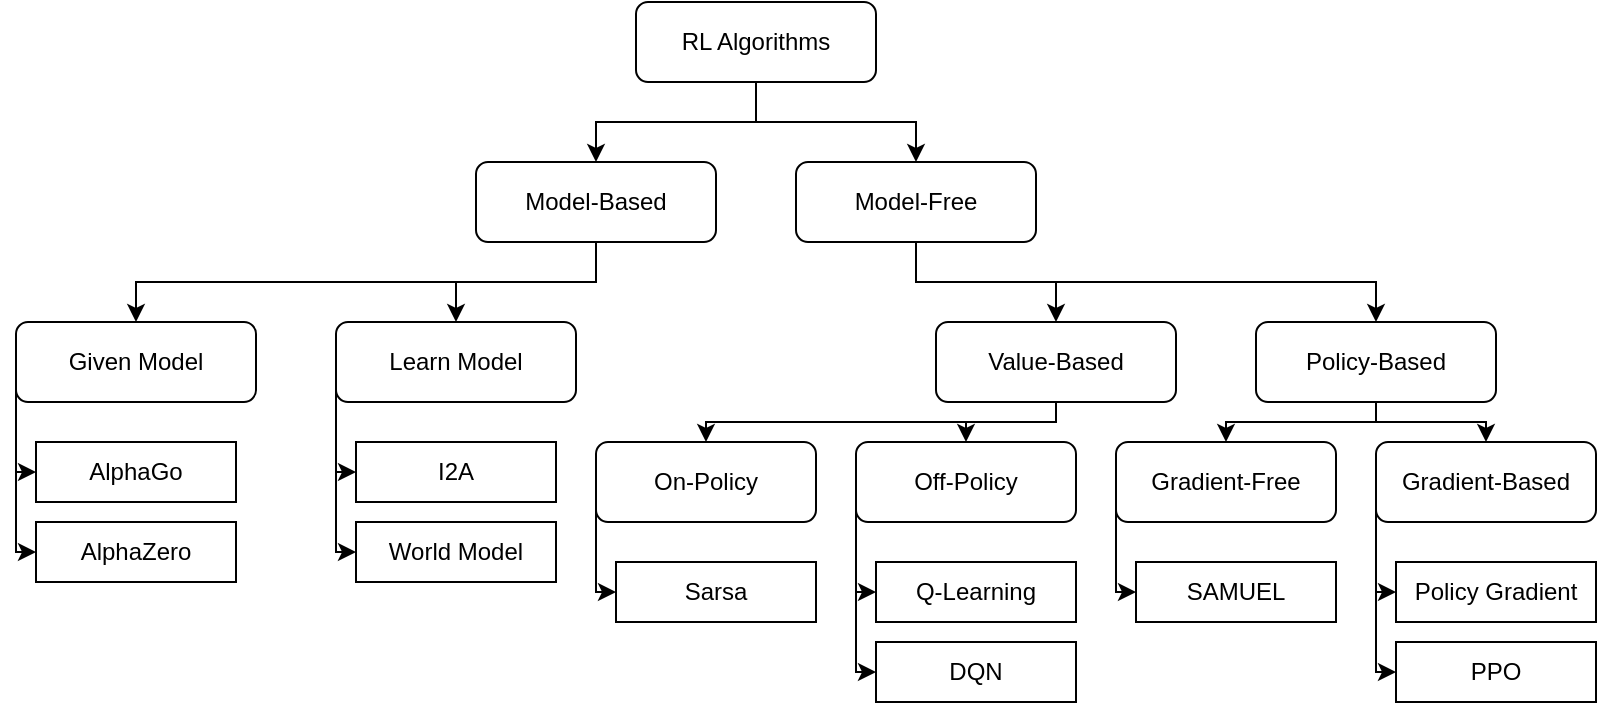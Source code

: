 <mxfile version="20.5.3" type="github">
  <diagram id="OffFVsL1G_vX2z-3k08u" name="Seite-1">
    <mxGraphModel dx="984" dy="484" grid="1" gridSize="10" guides="1" tooltips="1" connect="1" arrows="1" fold="1" page="1" pageScale="1" pageWidth="827" pageHeight="1169" math="0" shadow="0">
      <root>
        <mxCell id="0" />
        <mxCell id="1" parent="0" />
        <mxCell id="dX2n7vGCm40rp93v6ol--3" value="" style="edgeStyle=orthogonalEdgeStyle;rounded=0;orthogonalLoop=1;jettySize=auto;html=1;entryX=0.5;entryY=0;entryDx=0;entryDy=0;" edge="1" parent="1" source="dX2n7vGCm40rp93v6ol--1" target="dX2n7vGCm40rp93v6ol--5">
          <mxGeometry relative="1" as="geometry">
            <mxPoint x="289.483" y="80" as="targetPoint" />
            <Array as="points">
              <mxPoint x="400" y="60" />
              <mxPoint x="320" y="60" />
            </Array>
          </mxGeometry>
        </mxCell>
        <mxCell id="dX2n7vGCm40rp93v6ol--7" style="edgeStyle=orthogonalEdgeStyle;rounded=0;orthogonalLoop=1;jettySize=auto;html=1;entryX=0.5;entryY=0;entryDx=0;entryDy=0;" edge="1" parent="1" source="dX2n7vGCm40rp93v6ol--1" target="dX2n7vGCm40rp93v6ol--6">
          <mxGeometry relative="1" as="geometry" />
        </mxCell>
        <mxCell id="dX2n7vGCm40rp93v6ol--1" value="RL Algorithms" style="rounded=1;whiteSpace=wrap;html=1;" vertex="1" parent="1">
          <mxGeometry x="340" width="120" height="40" as="geometry" />
        </mxCell>
        <mxCell id="dX2n7vGCm40rp93v6ol--12" style="edgeStyle=orthogonalEdgeStyle;rounded=0;orthogonalLoop=1;jettySize=auto;html=1;" edge="1" parent="1" source="dX2n7vGCm40rp93v6ol--5" target="dX2n7vGCm40rp93v6ol--8">
          <mxGeometry relative="1" as="geometry">
            <Array as="points">
              <mxPoint x="320" y="140" />
              <mxPoint x="90" y="140" />
            </Array>
          </mxGeometry>
        </mxCell>
        <mxCell id="dX2n7vGCm40rp93v6ol--13" style="edgeStyle=orthogonalEdgeStyle;rounded=0;orthogonalLoop=1;jettySize=auto;html=1;entryX=0.5;entryY=0;entryDx=0;entryDy=0;" edge="1" parent="1" source="dX2n7vGCm40rp93v6ol--5" target="dX2n7vGCm40rp93v6ol--9">
          <mxGeometry relative="1" as="geometry" />
        </mxCell>
        <mxCell id="dX2n7vGCm40rp93v6ol--5" value="Model-Based" style="rounded=1;whiteSpace=wrap;html=1;" vertex="1" parent="1">
          <mxGeometry x="260" y="80" width="120" height="40" as="geometry" />
        </mxCell>
        <mxCell id="dX2n7vGCm40rp93v6ol--14" style="edgeStyle=orthogonalEdgeStyle;rounded=0;orthogonalLoop=1;jettySize=auto;html=1;entryX=0.5;entryY=0;entryDx=0;entryDy=0;" edge="1" parent="1" source="dX2n7vGCm40rp93v6ol--6" target="dX2n7vGCm40rp93v6ol--11">
          <mxGeometry relative="1" as="geometry">
            <Array as="points">
              <mxPoint x="480" y="140" />
              <mxPoint x="710" y="140" />
            </Array>
          </mxGeometry>
        </mxCell>
        <mxCell id="dX2n7vGCm40rp93v6ol--15" style="edgeStyle=orthogonalEdgeStyle;rounded=0;orthogonalLoop=1;jettySize=auto;html=1;" edge="1" parent="1" source="dX2n7vGCm40rp93v6ol--6" target="dX2n7vGCm40rp93v6ol--10">
          <mxGeometry relative="1" as="geometry" />
        </mxCell>
        <mxCell id="dX2n7vGCm40rp93v6ol--6" value="Model-Free" style="rounded=1;whiteSpace=wrap;html=1;" vertex="1" parent="1">
          <mxGeometry x="420" y="80" width="120" height="40" as="geometry" />
        </mxCell>
        <mxCell id="dX2n7vGCm40rp93v6ol--18" style="edgeStyle=orthogonalEdgeStyle;rounded=0;orthogonalLoop=1;jettySize=auto;html=1;entryX=0;entryY=0.5;entryDx=0;entryDy=0;" edge="1" parent="1" source="dX2n7vGCm40rp93v6ol--8" target="dX2n7vGCm40rp93v6ol--16">
          <mxGeometry relative="1" as="geometry">
            <Array as="points">
              <mxPoint x="30" y="235" />
            </Array>
          </mxGeometry>
        </mxCell>
        <mxCell id="dX2n7vGCm40rp93v6ol--19" style="edgeStyle=orthogonalEdgeStyle;rounded=0;orthogonalLoop=1;jettySize=auto;html=1;entryX=0;entryY=0.5;entryDx=0;entryDy=0;exitX=0;exitY=0.5;exitDx=0;exitDy=0;" edge="1" parent="1" source="dX2n7vGCm40rp93v6ol--8" target="dX2n7vGCm40rp93v6ol--17">
          <mxGeometry relative="1" as="geometry">
            <Array as="points">
              <mxPoint x="30" y="275" />
            </Array>
          </mxGeometry>
        </mxCell>
        <mxCell id="dX2n7vGCm40rp93v6ol--8" value="Given Model" style="rounded=1;whiteSpace=wrap;html=1;" vertex="1" parent="1">
          <mxGeometry x="30" y="160" width="120" height="40" as="geometry" />
        </mxCell>
        <mxCell id="dX2n7vGCm40rp93v6ol--22" style="edgeStyle=orthogonalEdgeStyle;rounded=0;orthogonalLoop=1;jettySize=auto;html=1;entryX=0;entryY=0.5;entryDx=0;entryDy=0;exitX=0;exitY=0.5;exitDx=0;exitDy=0;" edge="1" parent="1" source="dX2n7vGCm40rp93v6ol--9" target="dX2n7vGCm40rp93v6ol--20">
          <mxGeometry relative="1" as="geometry">
            <Array as="points">
              <mxPoint x="190" y="235" />
            </Array>
          </mxGeometry>
        </mxCell>
        <mxCell id="dX2n7vGCm40rp93v6ol--23" style="edgeStyle=orthogonalEdgeStyle;rounded=0;orthogonalLoop=1;jettySize=auto;html=1;entryX=0;entryY=0.5;entryDx=0;entryDy=0;" edge="1" parent="1" source="dX2n7vGCm40rp93v6ol--9" target="dX2n7vGCm40rp93v6ol--21">
          <mxGeometry relative="1" as="geometry">
            <Array as="points">
              <mxPoint x="190" y="275" />
            </Array>
          </mxGeometry>
        </mxCell>
        <mxCell id="dX2n7vGCm40rp93v6ol--9" value="Learn Model" style="rounded=1;whiteSpace=wrap;html=1;" vertex="1" parent="1">
          <mxGeometry x="190" y="160" width="120" height="40" as="geometry" />
        </mxCell>
        <mxCell id="dX2n7vGCm40rp93v6ol--30" style="edgeStyle=orthogonalEdgeStyle;rounded=0;orthogonalLoop=1;jettySize=auto;html=1;" edge="1" parent="1" source="dX2n7vGCm40rp93v6ol--10" target="dX2n7vGCm40rp93v6ol--25">
          <mxGeometry relative="1" as="geometry">
            <Array as="points">
              <mxPoint x="550" y="210" />
              <mxPoint x="505" y="210" />
            </Array>
          </mxGeometry>
        </mxCell>
        <mxCell id="dX2n7vGCm40rp93v6ol--31" style="edgeStyle=orthogonalEdgeStyle;rounded=0;orthogonalLoop=1;jettySize=auto;html=1;" edge="1" parent="1" source="dX2n7vGCm40rp93v6ol--10" target="dX2n7vGCm40rp93v6ol--24">
          <mxGeometry relative="1" as="geometry">
            <Array as="points">
              <mxPoint x="550" y="210" />
              <mxPoint x="375" y="210" />
            </Array>
          </mxGeometry>
        </mxCell>
        <mxCell id="dX2n7vGCm40rp93v6ol--10" value="Value-Based" style="rounded=1;whiteSpace=wrap;html=1;" vertex="1" parent="1">
          <mxGeometry x="490" y="160" width="120" height="40" as="geometry" />
        </mxCell>
        <mxCell id="dX2n7vGCm40rp93v6ol--32" style="edgeStyle=orthogonalEdgeStyle;rounded=0;orthogonalLoop=1;jettySize=auto;html=1;" edge="1" parent="1" source="dX2n7vGCm40rp93v6ol--11" target="dX2n7vGCm40rp93v6ol--28">
          <mxGeometry relative="1" as="geometry">
            <Array as="points">
              <mxPoint x="710" y="210" />
              <mxPoint x="635" y="210" />
            </Array>
          </mxGeometry>
        </mxCell>
        <mxCell id="dX2n7vGCm40rp93v6ol--33" style="edgeStyle=orthogonalEdgeStyle;rounded=0;orthogonalLoop=1;jettySize=auto;html=1;" edge="1" parent="1" source="dX2n7vGCm40rp93v6ol--11" target="dX2n7vGCm40rp93v6ol--29">
          <mxGeometry relative="1" as="geometry">
            <Array as="points">
              <mxPoint x="710" y="210" />
              <mxPoint x="765" y="210" />
            </Array>
          </mxGeometry>
        </mxCell>
        <mxCell id="dX2n7vGCm40rp93v6ol--11" value="Policy-Based" style="rounded=1;whiteSpace=wrap;html=1;" vertex="1" parent="1">
          <mxGeometry x="650" y="160" width="120" height="40" as="geometry" />
        </mxCell>
        <mxCell id="dX2n7vGCm40rp93v6ol--16" value="AlphaGo" style="rounded=0;whiteSpace=wrap;html=1;" vertex="1" parent="1">
          <mxGeometry x="40" y="220" width="100" height="30" as="geometry" />
        </mxCell>
        <mxCell id="dX2n7vGCm40rp93v6ol--17" value="AlphaZero" style="rounded=0;whiteSpace=wrap;html=1;" vertex="1" parent="1">
          <mxGeometry x="40" y="260" width="100" height="30" as="geometry" />
        </mxCell>
        <mxCell id="dX2n7vGCm40rp93v6ol--20" value="I2A" style="rounded=0;whiteSpace=wrap;html=1;" vertex="1" parent="1">
          <mxGeometry x="200" y="220" width="100" height="30" as="geometry" />
        </mxCell>
        <mxCell id="dX2n7vGCm40rp93v6ol--21" value="World Model" style="rounded=0;whiteSpace=wrap;html=1;" vertex="1" parent="1">
          <mxGeometry x="200" y="260" width="100" height="30" as="geometry" />
        </mxCell>
        <mxCell id="dX2n7vGCm40rp93v6ol--38" style="edgeStyle=orthogonalEdgeStyle;rounded=0;orthogonalLoop=1;jettySize=auto;html=1;entryX=0;entryY=0.5;entryDx=0;entryDy=0;exitX=0;exitY=0.5;exitDx=0;exitDy=0;" edge="1" parent="1" source="dX2n7vGCm40rp93v6ol--24" target="dX2n7vGCm40rp93v6ol--34">
          <mxGeometry relative="1" as="geometry">
            <Array as="points">
              <mxPoint x="320" y="295" />
            </Array>
          </mxGeometry>
        </mxCell>
        <mxCell id="dX2n7vGCm40rp93v6ol--24" value="On-Policy" style="rounded=1;whiteSpace=wrap;html=1;" vertex="1" parent="1">
          <mxGeometry x="320" y="220" width="110" height="40" as="geometry" />
        </mxCell>
        <mxCell id="dX2n7vGCm40rp93v6ol--40" style="edgeStyle=orthogonalEdgeStyle;rounded=0;orthogonalLoop=1;jettySize=auto;html=1;entryX=0;entryY=0.5;entryDx=0;entryDy=0;" edge="1" parent="1" source="dX2n7vGCm40rp93v6ol--25" target="dX2n7vGCm40rp93v6ol--37">
          <mxGeometry relative="1" as="geometry">
            <Array as="points">
              <mxPoint x="450" y="335" />
            </Array>
          </mxGeometry>
        </mxCell>
        <mxCell id="dX2n7vGCm40rp93v6ol--41" style="edgeStyle=orthogonalEdgeStyle;rounded=0;orthogonalLoop=1;jettySize=auto;html=1;entryX=0;entryY=0.5;entryDx=0;entryDy=0;exitX=0;exitY=0.5;exitDx=0;exitDy=0;" edge="1" parent="1" source="dX2n7vGCm40rp93v6ol--25" target="dX2n7vGCm40rp93v6ol--36">
          <mxGeometry relative="1" as="geometry">
            <Array as="points">
              <mxPoint x="450" y="295" />
            </Array>
          </mxGeometry>
        </mxCell>
        <mxCell id="dX2n7vGCm40rp93v6ol--25" value="Off-Policy" style="rounded=1;whiteSpace=wrap;html=1;" vertex="1" parent="1">
          <mxGeometry x="450" y="220" width="110" height="40" as="geometry" />
        </mxCell>
        <mxCell id="dX2n7vGCm40rp93v6ol--46" style="edgeStyle=orthogonalEdgeStyle;rounded=0;orthogonalLoop=1;jettySize=auto;html=1;entryX=0;entryY=0.5;entryDx=0;entryDy=0;exitX=0;exitY=0.5;exitDx=0;exitDy=0;" edge="1" parent="1" source="dX2n7vGCm40rp93v6ol--28" target="dX2n7vGCm40rp93v6ol--42">
          <mxGeometry relative="1" as="geometry">
            <Array as="points">
              <mxPoint x="580" y="295" />
            </Array>
          </mxGeometry>
        </mxCell>
        <mxCell id="dX2n7vGCm40rp93v6ol--28" value="Gradient-Free" style="rounded=1;whiteSpace=wrap;html=1;" vertex="1" parent="1">
          <mxGeometry x="580" y="220" width="110" height="40" as="geometry" />
        </mxCell>
        <mxCell id="dX2n7vGCm40rp93v6ol--47" style="edgeStyle=orthogonalEdgeStyle;rounded=0;orthogonalLoop=1;jettySize=auto;html=1;entryX=0;entryY=0.5;entryDx=0;entryDy=0;exitX=0;exitY=0.5;exitDx=0;exitDy=0;" edge="1" parent="1" source="dX2n7vGCm40rp93v6ol--29" target="dX2n7vGCm40rp93v6ol--44">
          <mxGeometry relative="1" as="geometry">
            <Array as="points">
              <mxPoint x="710" y="295" />
            </Array>
          </mxGeometry>
        </mxCell>
        <mxCell id="dX2n7vGCm40rp93v6ol--48" style="edgeStyle=orthogonalEdgeStyle;rounded=0;orthogonalLoop=1;jettySize=auto;html=1;entryX=0;entryY=0.5;entryDx=0;entryDy=0;exitX=0;exitY=0.5;exitDx=0;exitDy=0;" edge="1" parent="1" source="dX2n7vGCm40rp93v6ol--29" target="dX2n7vGCm40rp93v6ol--45">
          <mxGeometry relative="1" as="geometry">
            <Array as="points">
              <mxPoint x="710" y="335" />
            </Array>
          </mxGeometry>
        </mxCell>
        <mxCell id="dX2n7vGCm40rp93v6ol--29" value="Gradient-Based" style="rounded=1;whiteSpace=wrap;html=1;" vertex="1" parent="1">
          <mxGeometry x="710" y="220" width="110" height="40" as="geometry" />
        </mxCell>
        <mxCell id="dX2n7vGCm40rp93v6ol--34" value="Sarsa" style="rounded=0;whiteSpace=wrap;html=1;" vertex="1" parent="1">
          <mxGeometry x="330" y="280" width="100" height="30" as="geometry" />
        </mxCell>
        <mxCell id="dX2n7vGCm40rp93v6ol--36" value="Q-Learning" style="rounded=0;whiteSpace=wrap;html=1;" vertex="1" parent="1">
          <mxGeometry x="460" y="280" width="100" height="30" as="geometry" />
        </mxCell>
        <mxCell id="dX2n7vGCm40rp93v6ol--37" value="DQN" style="rounded=0;whiteSpace=wrap;html=1;" vertex="1" parent="1">
          <mxGeometry x="460" y="320" width="100" height="30" as="geometry" />
        </mxCell>
        <mxCell id="dX2n7vGCm40rp93v6ol--42" value="SAMUEL" style="rounded=0;whiteSpace=wrap;html=1;" vertex="1" parent="1">
          <mxGeometry x="590" y="280" width="100" height="30" as="geometry" />
        </mxCell>
        <mxCell id="dX2n7vGCm40rp93v6ol--44" value="Policy Gradient" style="rounded=0;whiteSpace=wrap;html=1;" vertex="1" parent="1">
          <mxGeometry x="720" y="280" width="100" height="30" as="geometry" />
        </mxCell>
        <mxCell id="dX2n7vGCm40rp93v6ol--45" value="PPO" style="rounded=0;whiteSpace=wrap;html=1;" vertex="1" parent="1">
          <mxGeometry x="720" y="320" width="100" height="30" as="geometry" />
        </mxCell>
      </root>
    </mxGraphModel>
  </diagram>
</mxfile>
